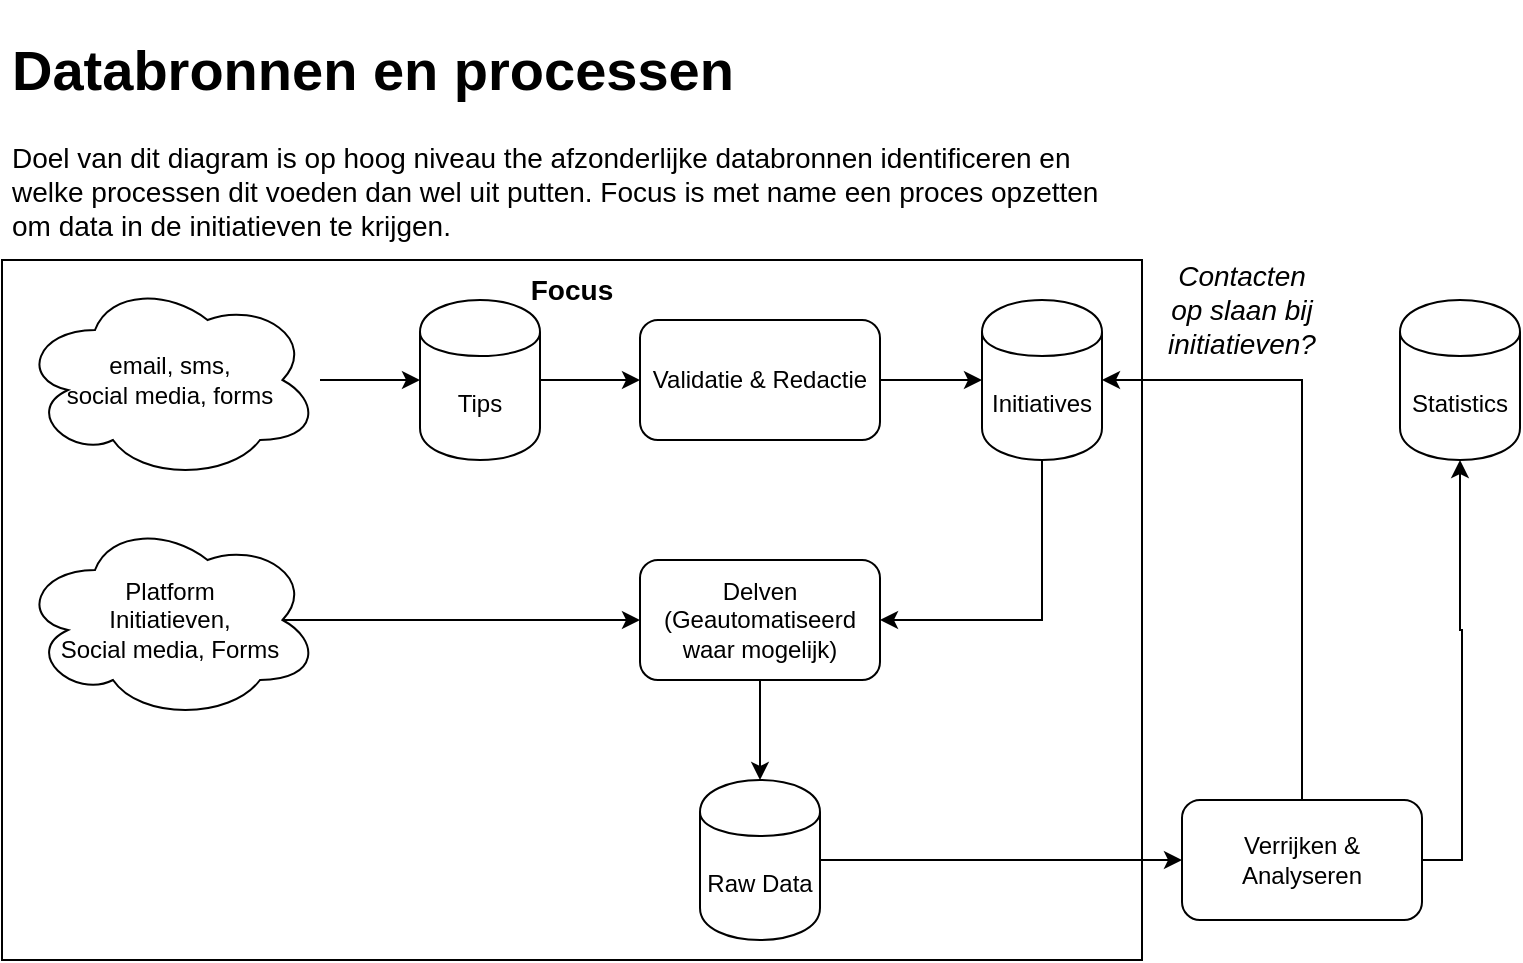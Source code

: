 <mxfile version="12.9.9" type="google"><diagram id="C5RBs43oDa-KdzZeNtuy" name="Page-1"><mxGraphModel dx="946" dy="591" grid="1" gridSize="10" guides="1" tooltips="1" connect="1" arrows="1" fold="1" page="1" pageScale="1" pageWidth="827" pageHeight="1169" math="0" shadow="0"><root><mxCell id="WIyWlLk6GJQsqaUBKTNV-0"/><mxCell id="WIyWlLk6GJQsqaUBKTNV-1" parent="WIyWlLk6GJQsqaUBKTNV-0"/><mxCell id="B73zUO-m03zAdaIJ692r-32" value="Focus" style="rounded=0;whiteSpace=wrap;html=1;fontSize=14;verticalAlign=top;fontStyle=1" vertex="1" parent="WIyWlLk6GJQsqaUBKTNV-1"><mxGeometry x="30" y="130" width="570" height="350" as="geometry"/></mxCell><mxCell id="B73zUO-m03zAdaIJ692r-7" value="" style="edgeStyle=orthogonalEdgeStyle;rounded=0;orthogonalLoop=1;jettySize=auto;html=1;" edge="1" parent="WIyWlLk6GJQsqaUBKTNV-1" source="B73zUO-m03zAdaIJ692r-0" target="B73zUO-m03zAdaIJ692r-6"><mxGeometry relative="1" as="geometry"/></mxCell><mxCell id="B73zUO-m03zAdaIJ692r-0" value="Tips" style="shape=cylinder;whiteSpace=wrap;html=1;boundedLbl=1;backgroundOutline=1;" vertex="1" parent="WIyWlLk6GJQsqaUBKTNV-1"><mxGeometry x="239" y="150" width="60" height="80" as="geometry"/></mxCell><mxCell id="B73zUO-m03zAdaIJ692r-11" value="" style="edgeStyle=orthogonalEdgeStyle;rounded=0;orthogonalLoop=1;jettySize=auto;html=1;entryX=1;entryY=0.5;entryDx=0;entryDy=0;exitX=0.5;exitY=1;exitDx=0;exitDy=0;" edge="1" parent="WIyWlLk6GJQsqaUBKTNV-1" source="B73zUO-m03zAdaIJ692r-1" target="B73zUO-m03zAdaIJ692r-9"><mxGeometry relative="1" as="geometry"/></mxCell><mxCell id="B73zUO-m03zAdaIJ692r-1" value="Initiatives" style="shape=cylinder;whiteSpace=wrap;html=1;boundedLbl=1;backgroundOutline=1;" vertex="1" parent="WIyWlLk6GJQsqaUBKTNV-1"><mxGeometry x="520" y="150" width="60" height="80" as="geometry"/></mxCell><mxCell id="B73zUO-m03zAdaIJ692r-18" value="" style="edgeStyle=orthogonalEdgeStyle;rounded=0;orthogonalLoop=1;jettySize=auto;html=1;entryX=0;entryY=0.5;entryDx=0;entryDy=0;" edge="1" parent="WIyWlLk6GJQsqaUBKTNV-1" source="B73zUO-m03zAdaIJ692r-10" target="B73zUO-m03zAdaIJ692r-16"><mxGeometry relative="1" as="geometry"><mxPoint x="519" y="430" as="targetPoint"/></mxGeometry></mxCell><mxCell id="B73zUO-m03zAdaIJ692r-10" value="Raw Data" style="shape=cylinder;whiteSpace=wrap;html=1;boundedLbl=1;backgroundOutline=1;" vertex="1" parent="WIyWlLk6GJQsqaUBKTNV-1"><mxGeometry x="379" y="390" width="60" height="80" as="geometry"/></mxCell><mxCell id="B73zUO-m03zAdaIJ692r-5" value="" style="edgeStyle=orthogonalEdgeStyle;rounded=0;orthogonalLoop=1;jettySize=auto;html=1;" edge="1" parent="WIyWlLk6GJQsqaUBKTNV-1" source="B73zUO-m03zAdaIJ692r-4" target="B73zUO-m03zAdaIJ692r-0"><mxGeometry relative="1" as="geometry"/></mxCell><mxCell id="B73zUO-m03zAdaIJ692r-4" value="email, sms, &lt;br&gt;social media, forms" style="ellipse;shape=cloud;whiteSpace=wrap;html=1;" vertex="1" parent="WIyWlLk6GJQsqaUBKTNV-1"><mxGeometry x="39" y="140" width="150" height="100" as="geometry"/></mxCell><mxCell id="B73zUO-m03zAdaIJ692r-8" value="" style="edgeStyle=orthogonalEdgeStyle;rounded=0;orthogonalLoop=1;jettySize=auto;html=1;" edge="1" parent="WIyWlLk6GJQsqaUBKTNV-1" source="B73zUO-m03zAdaIJ692r-6" target="B73zUO-m03zAdaIJ692r-1"><mxGeometry relative="1" as="geometry"/></mxCell><mxCell id="B73zUO-m03zAdaIJ692r-6" value="Validatie &amp;amp; Redactie" style="rounded=1;whiteSpace=wrap;html=1;" vertex="1" parent="WIyWlLk6GJQsqaUBKTNV-1"><mxGeometry x="349" y="160" width="120" height="60" as="geometry"/></mxCell><mxCell id="B73zUO-m03zAdaIJ692r-13" value="" style="edgeStyle=orthogonalEdgeStyle;rounded=0;orthogonalLoop=1;jettySize=auto;html=1;" edge="1" parent="WIyWlLk6GJQsqaUBKTNV-1" source="B73zUO-m03zAdaIJ692r-9" target="B73zUO-m03zAdaIJ692r-10"><mxGeometry relative="1" as="geometry"/></mxCell><mxCell id="B73zUO-m03zAdaIJ692r-15" value="" style="edgeStyle=orthogonalEdgeStyle;rounded=0;orthogonalLoop=1;jettySize=auto;html=1;entryX=0.875;entryY=0.5;entryDx=0;entryDy=0;entryPerimeter=0;startArrow=classic;startFill=1;endArrow=none;endFill=0;" edge="1" parent="WIyWlLk6GJQsqaUBKTNV-1" source="B73zUO-m03zAdaIJ692r-9" target="B73zUO-m03zAdaIJ692r-12"><mxGeometry relative="1" as="geometry"><mxPoint x="189" y="310" as="targetPoint"/></mxGeometry></mxCell><mxCell id="B73zUO-m03zAdaIJ692r-9" value="Delven&lt;br&gt;(Geautomatiseerd waar mogelijk)" style="rounded=1;whiteSpace=wrap;html=1;" vertex="1" parent="WIyWlLk6GJQsqaUBKTNV-1"><mxGeometry x="349" y="280" width="120" height="60" as="geometry"/></mxCell><mxCell id="B73zUO-m03zAdaIJ692r-12" value="Platform&lt;br&gt;Initiatieven,&lt;br&gt;Social media, Forms" style="ellipse;shape=cloud;whiteSpace=wrap;html=1;" vertex="1" parent="WIyWlLk6GJQsqaUBKTNV-1"><mxGeometry x="39" y="260" width="150" height="100" as="geometry"/></mxCell><mxCell id="B73zUO-m03zAdaIJ692r-20" value="" style="edgeStyle=orthogonalEdgeStyle;rounded=0;orthogonalLoop=1;jettySize=auto;html=1;entryX=1;entryY=0.5;entryDx=0;entryDy=0;exitX=0.5;exitY=0;exitDx=0;exitDy=0;" edge="1" parent="WIyWlLk6GJQsqaUBKTNV-1" source="B73zUO-m03zAdaIJ692r-16" target="B73zUO-m03zAdaIJ692r-1"><mxGeometry relative="1" as="geometry"><mxPoint x="699" y="220" as="targetPoint"/></mxGeometry></mxCell><mxCell id="B73zUO-m03zAdaIJ692r-24" value="" style="edgeStyle=orthogonalEdgeStyle;rounded=0;orthogonalLoop=1;jettySize=auto;html=1;entryX=0.5;entryY=1;entryDx=0;entryDy=0;exitX=1;exitY=0.5;exitDx=0;exitDy=0;" edge="1" parent="WIyWlLk6GJQsqaUBKTNV-1" source="B73zUO-m03zAdaIJ692r-16" target="B73zUO-m03zAdaIJ692r-22"><mxGeometry relative="1" as="geometry"/></mxCell><mxCell id="B73zUO-m03zAdaIJ692r-16" value="Verrijken &amp;amp; Analyseren" style="rounded=1;whiteSpace=wrap;html=1;" vertex="1" parent="WIyWlLk6GJQsqaUBKTNV-1"><mxGeometry x="620" y="400" width="120" height="60" as="geometry"/></mxCell><mxCell id="B73zUO-m03zAdaIJ692r-22" value="Statistics" style="shape=cylinder;whiteSpace=wrap;html=1;boundedLbl=1;backgroundOutline=1;" vertex="1" parent="WIyWlLk6GJQsqaUBKTNV-1"><mxGeometry x="729" y="150" width="60" height="80" as="geometry"/></mxCell><mxCell id="B73zUO-m03zAdaIJ692r-30" value="&lt;h1&gt;Databronnen en processen&lt;/h1&gt;&lt;p&gt;Doel van dit diagram is op hoog niveau the afzonderlijke databronnen identificeren en welke processen dit voeden dan wel uit putten. Focus is met name een proces opzetten om data in de initiatieven te krijgen.&lt;/p&gt;" style="text;html=1;strokeColor=none;fillColor=none;spacing=5;spacingTop=-20;whiteSpace=wrap;overflow=hidden;rounded=0;fontSize=14;" vertex="1" parent="WIyWlLk6GJQsqaUBKTNV-1"><mxGeometry x="30" y="10" width="560" height="120" as="geometry"/></mxCell><mxCell id="B73zUO-m03zAdaIJ692r-33" value="Contacten op slaan bij initiatieven?" style="text;html=1;strokeColor=none;fillColor=none;align=center;verticalAlign=middle;whiteSpace=wrap;rounded=0;fontSize=14;fontStyle=2" vertex="1" parent="WIyWlLk6GJQsqaUBKTNV-1"><mxGeometry x="630" y="150" width="40" height="10" as="geometry"/></mxCell></root></mxGraphModel></diagram></mxfile>